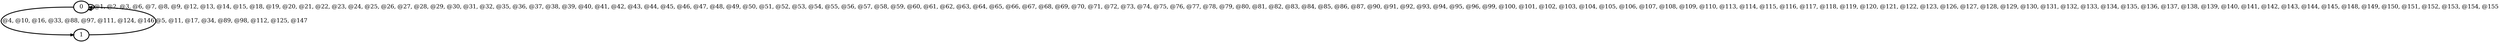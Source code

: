 digraph G {
        node [style=rounded, penwidth=3, fontsize=20, shape=oval];
        "0" -> "0" [label="@1, @2, @3, @6, @7, @8, @9, @12, @13, @14, @15, @18, @19, @20, @21, @22, @23, @24, @25, @26, @27, @28, @29, @30, @31, @32, @35, @36, @37, @38, @39, @40, @41, @42, @43, @44, @45, @46, @47, @48, @49, @50, @51, @52, @53, @54, @55, @56, @57, @58, @59, @60, @61, @62, @63, @64, @65, @66, @67, @68, @69, @70, @71, @72, @73, @74, @75, @76, @77, @78, @79, @80, @81, @82, @83, @84, @85, @86, @87, @90, @91, @92, @93, @94, @95, @96, @99, @100, @101, @102, @103, @104, @105, @106, @107, @108, @109, @110, @113, @114, @115, @116, @117, @118, @119, @120, @121, @122, @123, @126, @127, @128, @129, @130, @131, @132, @133, @134, @135, @136, @137, @138, @139, @140, @141, @142, @143, @144, @145, @148, @149, @150, @151, @152, @153, @154, @155", color=black,arrowsize=1,style=bold,penwidth=3,fontsize=20];
"0" -> "1" [label="@4, @10, @16, @33, @88, @97, @111, @124, @146", color=black,arrowsize=1,style=bold,penwidth=3,fontsize=20];
"1" -> "0" [label="@5, @11, @17, @34, @89, @98, @112, @125, @147", color=black,arrowsize=1,style=bold,penwidth=3,fontsize=20];
}
